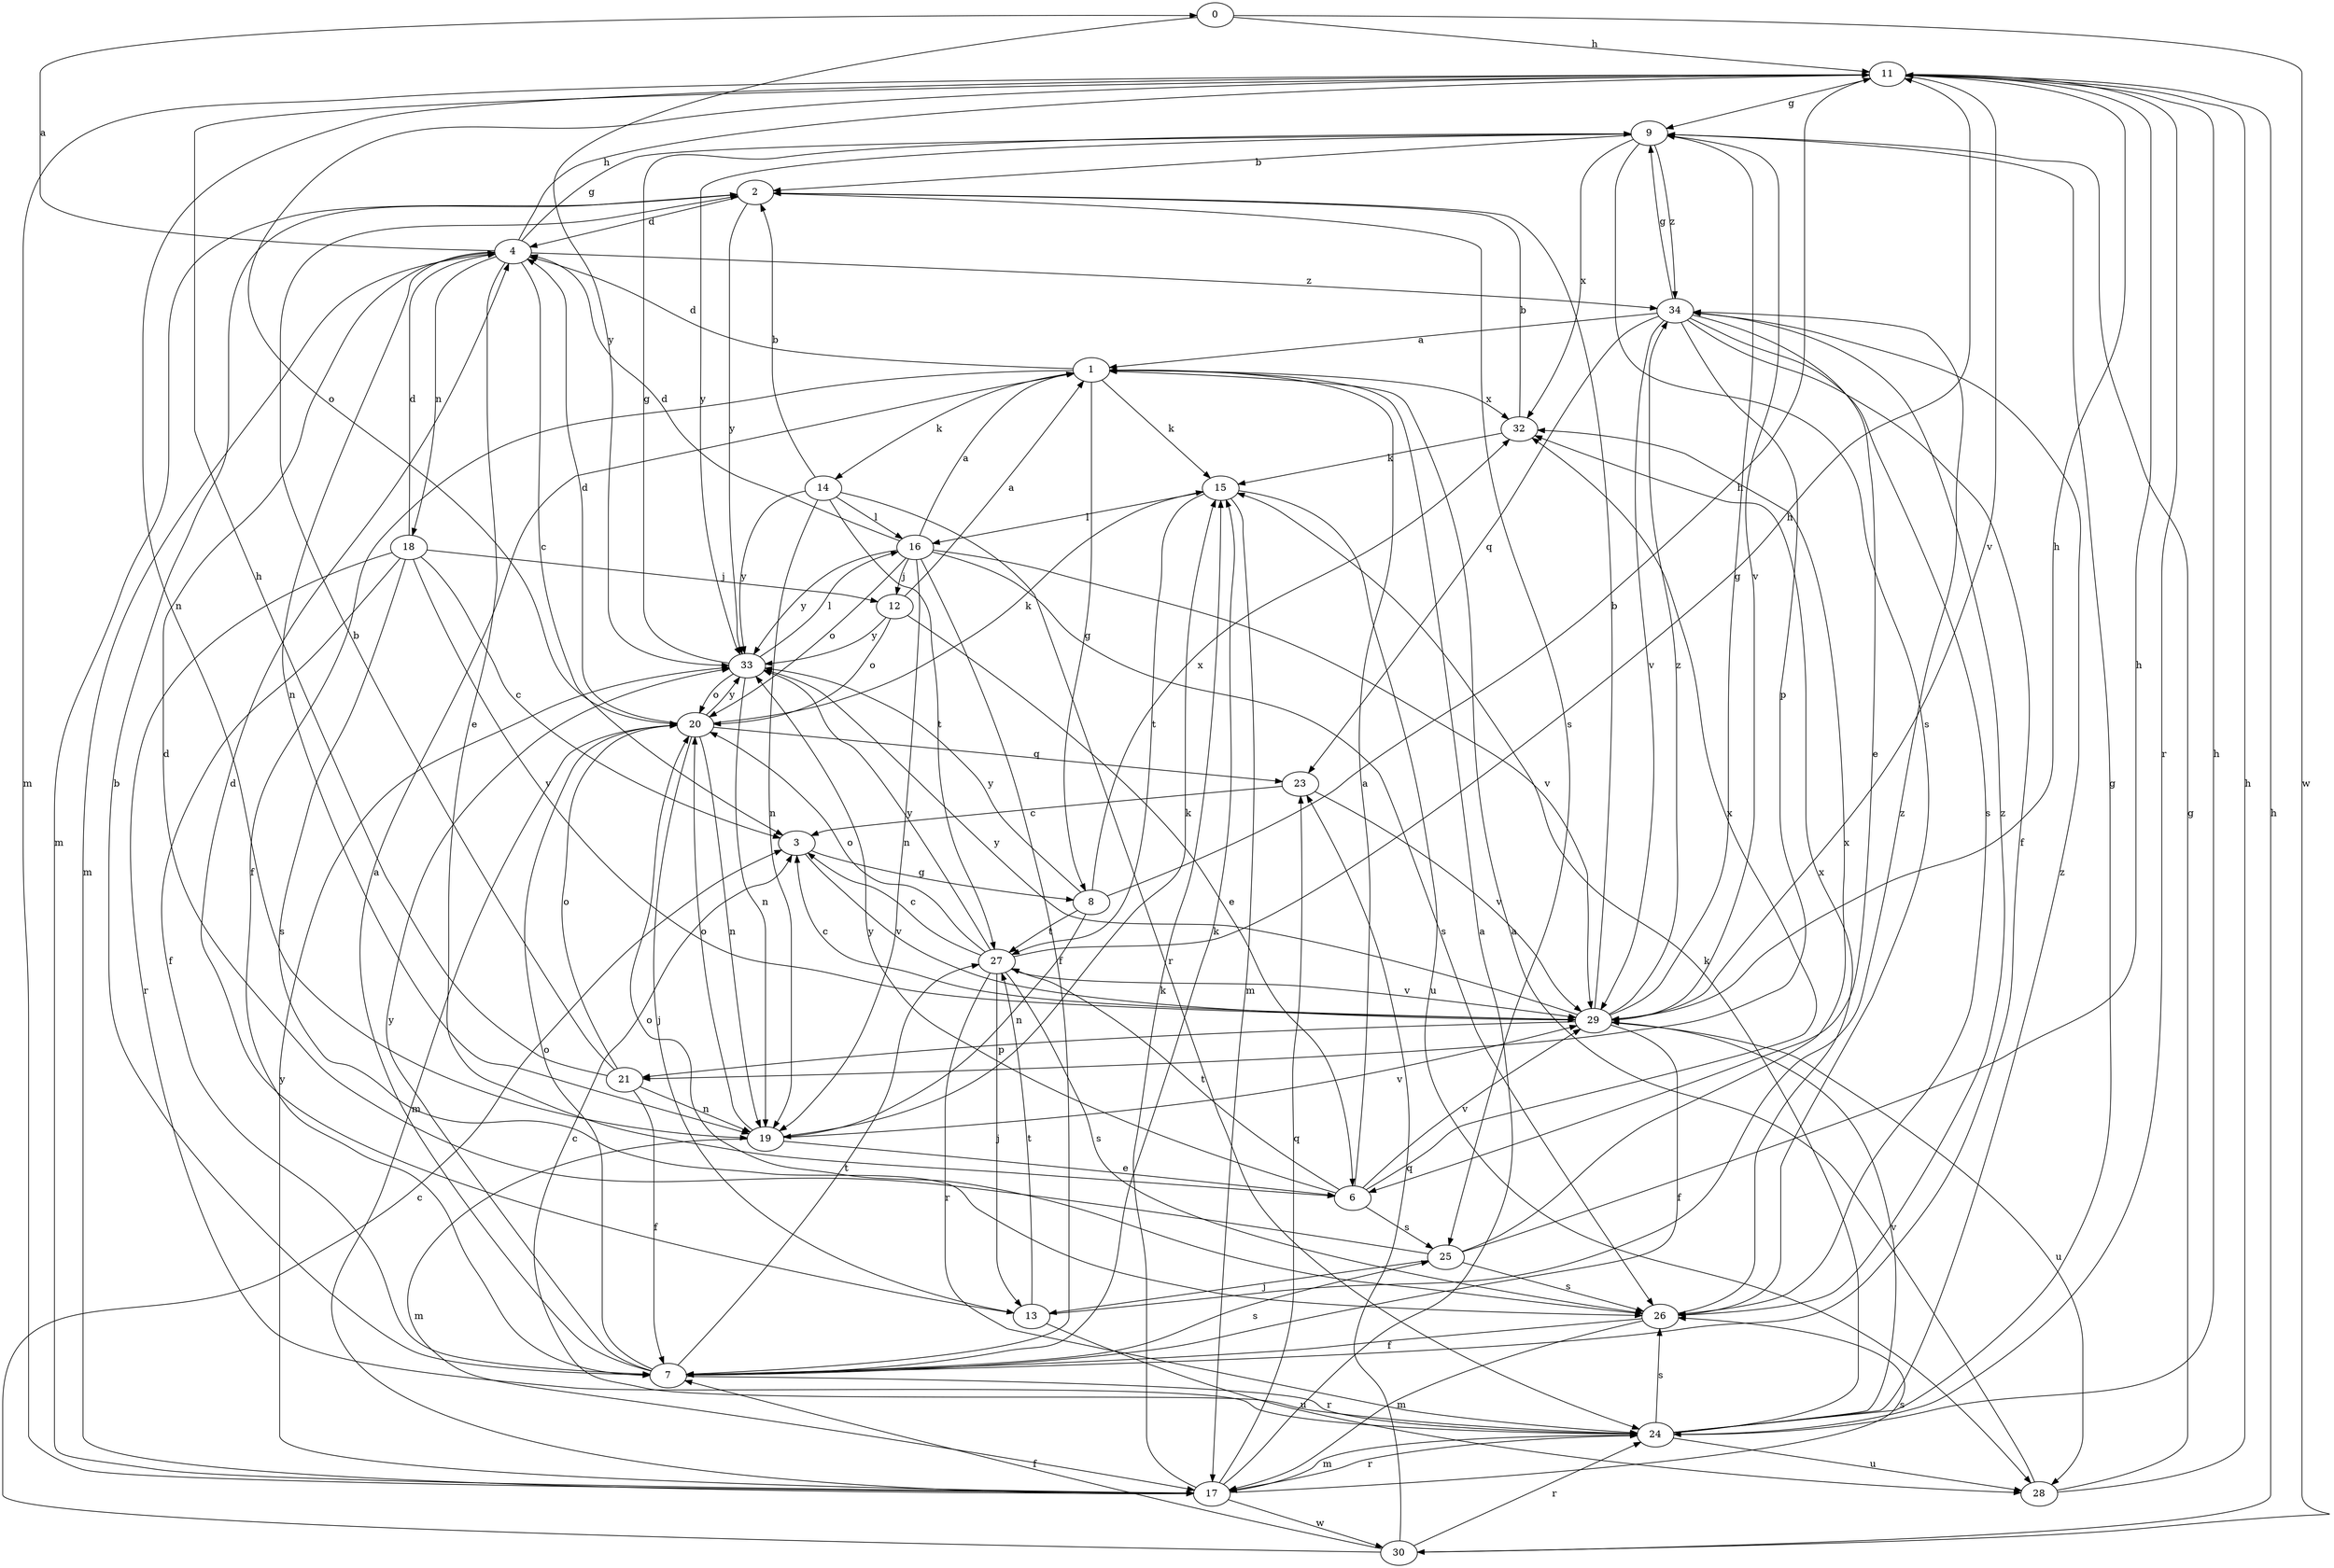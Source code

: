 strict digraph  {
0;
1;
2;
3;
4;
6;
7;
8;
9;
11;
12;
13;
14;
15;
16;
17;
18;
19;
20;
21;
23;
24;
25;
26;
27;
28;
29;
30;
32;
33;
34;
0 -> 11  [label=h];
0 -> 30  [label=w];
0 -> 33  [label=y];
1 -> 4  [label=d];
1 -> 7  [label=f];
1 -> 8  [label=g];
1 -> 14  [label=k];
1 -> 15  [label=k];
1 -> 32  [label=x];
2 -> 4  [label=d];
2 -> 17  [label=m];
2 -> 25  [label=s];
2 -> 33  [label=y];
3 -> 8  [label=g];
3 -> 29  [label=v];
4 -> 0  [label=a];
4 -> 3  [label=c];
4 -> 6  [label=e];
4 -> 9  [label=g];
4 -> 11  [label=h];
4 -> 17  [label=m];
4 -> 18  [label=n];
4 -> 19  [label=n];
4 -> 34  [label=z];
6 -> 1  [label=a];
6 -> 25  [label=s];
6 -> 27  [label=t];
6 -> 29  [label=v];
6 -> 32  [label=x];
6 -> 33  [label=y];
7 -> 1  [label=a];
7 -> 2  [label=b];
7 -> 15  [label=k];
7 -> 20  [label=o];
7 -> 24  [label=r];
7 -> 25  [label=s];
7 -> 27  [label=t];
7 -> 33  [label=y];
8 -> 11  [label=h];
8 -> 19  [label=n];
8 -> 27  [label=t];
8 -> 32  [label=x];
8 -> 33  [label=y];
9 -> 2  [label=b];
9 -> 26  [label=s];
9 -> 29  [label=v];
9 -> 32  [label=x];
9 -> 33  [label=y];
9 -> 34  [label=z];
11 -> 9  [label=g];
11 -> 17  [label=m];
11 -> 19  [label=n];
11 -> 20  [label=o];
11 -> 24  [label=r];
11 -> 29  [label=v];
12 -> 1  [label=a];
12 -> 6  [label=e];
12 -> 20  [label=o];
12 -> 33  [label=y];
13 -> 4  [label=d];
13 -> 27  [label=t];
13 -> 28  [label=u];
13 -> 34  [label=z];
14 -> 2  [label=b];
14 -> 16  [label=l];
14 -> 19  [label=n];
14 -> 24  [label=r];
14 -> 27  [label=t];
14 -> 33  [label=y];
15 -> 16  [label=l];
15 -> 17  [label=m];
15 -> 27  [label=t];
15 -> 28  [label=u];
16 -> 1  [label=a];
16 -> 4  [label=d];
16 -> 7  [label=f];
16 -> 12  [label=j];
16 -> 19  [label=n];
16 -> 20  [label=o];
16 -> 26  [label=s];
16 -> 29  [label=v];
16 -> 33  [label=y];
17 -> 1  [label=a];
17 -> 15  [label=k];
17 -> 23  [label=q];
17 -> 24  [label=r];
17 -> 26  [label=s];
17 -> 30  [label=w];
17 -> 33  [label=y];
18 -> 3  [label=c];
18 -> 4  [label=d];
18 -> 7  [label=f];
18 -> 12  [label=j];
18 -> 24  [label=r];
18 -> 26  [label=s];
18 -> 29  [label=v];
19 -> 6  [label=e];
19 -> 15  [label=k];
19 -> 17  [label=m];
19 -> 20  [label=o];
19 -> 29  [label=v];
20 -> 4  [label=d];
20 -> 13  [label=j];
20 -> 15  [label=k];
20 -> 17  [label=m];
20 -> 19  [label=n];
20 -> 23  [label=q];
20 -> 33  [label=y];
21 -> 2  [label=b];
21 -> 7  [label=f];
21 -> 11  [label=h];
21 -> 19  [label=n];
21 -> 20  [label=o];
23 -> 3  [label=c];
23 -> 29  [label=v];
24 -> 3  [label=c];
24 -> 9  [label=g];
24 -> 11  [label=h];
24 -> 15  [label=k];
24 -> 17  [label=m];
24 -> 26  [label=s];
24 -> 28  [label=u];
24 -> 29  [label=v];
24 -> 34  [label=z];
25 -> 4  [label=d];
25 -> 11  [label=h];
25 -> 13  [label=j];
25 -> 26  [label=s];
25 -> 32  [label=x];
26 -> 7  [label=f];
26 -> 17  [label=m];
26 -> 20  [label=o];
26 -> 32  [label=x];
26 -> 34  [label=z];
27 -> 3  [label=c];
27 -> 11  [label=h];
27 -> 13  [label=j];
27 -> 20  [label=o];
27 -> 24  [label=r];
27 -> 26  [label=s];
27 -> 29  [label=v];
27 -> 33  [label=y];
28 -> 1  [label=a];
28 -> 9  [label=g];
28 -> 11  [label=h];
29 -> 2  [label=b];
29 -> 3  [label=c];
29 -> 7  [label=f];
29 -> 9  [label=g];
29 -> 11  [label=h];
29 -> 21  [label=p];
29 -> 28  [label=u];
29 -> 33  [label=y];
29 -> 34  [label=z];
30 -> 3  [label=c];
30 -> 7  [label=f];
30 -> 11  [label=h];
30 -> 23  [label=q];
30 -> 24  [label=r];
32 -> 2  [label=b];
32 -> 15  [label=k];
33 -> 9  [label=g];
33 -> 16  [label=l];
33 -> 19  [label=n];
33 -> 20  [label=o];
34 -> 1  [label=a];
34 -> 6  [label=e];
34 -> 7  [label=f];
34 -> 9  [label=g];
34 -> 21  [label=p];
34 -> 23  [label=q];
34 -> 26  [label=s];
34 -> 29  [label=v];
}
